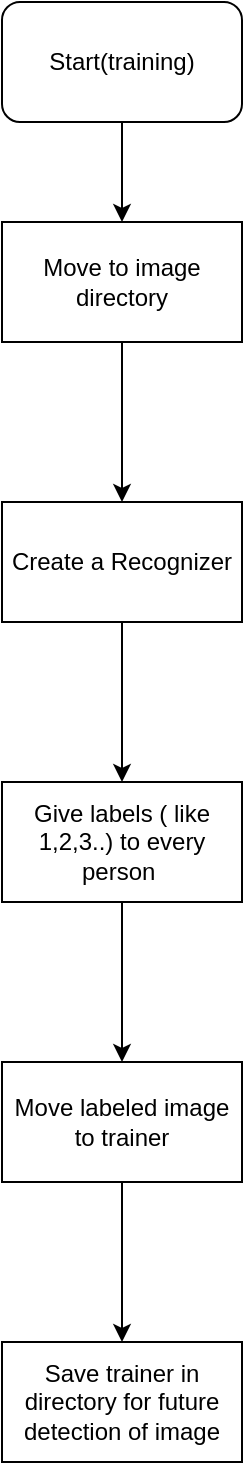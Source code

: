 <mxfile version="13.6.2" type="device"><diagram id="u7ltzh_uHDB_XK1V_iwC" name="Page-1"><mxGraphModel dx="768" dy="522" grid="1" gridSize="10" guides="1" tooltips="1" connect="1" arrows="1" fold="1" page="1" pageScale="1" pageWidth="850" pageHeight="1100" math="0" shadow="0"><root><mxCell id="0"/><mxCell id="1" parent="0"/><mxCell id="GVK7rI1TbYUse70XCFeg-5" value="" style="edgeStyle=orthogonalEdgeStyle;rounded=0;orthogonalLoop=1;jettySize=auto;html=1;" edge="1" parent="1" source="GVK7rI1TbYUse70XCFeg-1" target="GVK7rI1TbYUse70XCFeg-4"><mxGeometry relative="1" as="geometry"/></mxCell><mxCell id="GVK7rI1TbYUse70XCFeg-1" value="Start(training)" style="rounded=1;whiteSpace=wrap;html=1;" vertex="1" parent="1"><mxGeometry x="310" y="60" width="120" height="60" as="geometry"/></mxCell><mxCell id="GVK7rI1TbYUse70XCFeg-7" value="" style="edgeStyle=orthogonalEdgeStyle;rounded=0;orthogonalLoop=1;jettySize=auto;html=1;" edge="1" parent="1" source="GVK7rI1TbYUse70XCFeg-4" target="GVK7rI1TbYUse70XCFeg-6"><mxGeometry relative="1" as="geometry"/></mxCell><mxCell id="GVK7rI1TbYUse70XCFeg-4" value="Move to image directory" style="rounded=0;whiteSpace=wrap;html=1;" vertex="1" parent="1"><mxGeometry x="310" y="170" width="120" height="60" as="geometry"/></mxCell><mxCell id="GVK7rI1TbYUse70XCFeg-9" value="" style="edgeStyle=orthogonalEdgeStyle;rounded=0;orthogonalLoop=1;jettySize=auto;html=1;" edge="1" parent="1" source="GVK7rI1TbYUse70XCFeg-6" target="GVK7rI1TbYUse70XCFeg-8"><mxGeometry relative="1" as="geometry"/></mxCell><mxCell id="GVK7rI1TbYUse70XCFeg-6" value="Create a Recognizer" style="rounded=0;whiteSpace=wrap;html=1;" vertex="1" parent="1"><mxGeometry x="310" y="310" width="120" height="60" as="geometry"/></mxCell><mxCell id="GVK7rI1TbYUse70XCFeg-11" value="" style="edgeStyle=orthogonalEdgeStyle;rounded=0;orthogonalLoop=1;jettySize=auto;html=1;" edge="1" parent="1" source="GVK7rI1TbYUse70XCFeg-8" target="GVK7rI1TbYUse70XCFeg-10"><mxGeometry relative="1" as="geometry"/></mxCell><mxCell id="GVK7rI1TbYUse70XCFeg-8" value="Give labels ( like 1,2,3..) to every person&amp;nbsp;" style="rounded=0;whiteSpace=wrap;html=1;" vertex="1" parent="1"><mxGeometry x="310" y="450" width="120" height="60" as="geometry"/></mxCell><mxCell id="GVK7rI1TbYUse70XCFeg-13" value="" style="edgeStyle=orthogonalEdgeStyle;rounded=0;orthogonalLoop=1;jettySize=auto;html=1;" edge="1" parent="1" source="GVK7rI1TbYUse70XCFeg-10" target="GVK7rI1TbYUse70XCFeg-12"><mxGeometry relative="1" as="geometry"/></mxCell><mxCell id="GVK7rI1TbYUse70XCFeg-10" value="Move labeled image to trainer" style="rounded=0;whiteSpace=wrap;html=1;" vertex="1" parent="1"><mxGeometry x="310" y="590" width="120" height="60" as="geometry"/></mxCell><mxCell id="GVK7rI1TbYUse70XCFeg-12" value="Save trainer in directory for future detection of image" style="rounded=0;whiteSpace=wrap;html=1;" vertex="1" parent="1"><mxGeometry x="310" y="730" width="120" height="60" as="geometry"/></mxCell></root></mxGraphModel></diagram></mxfile>